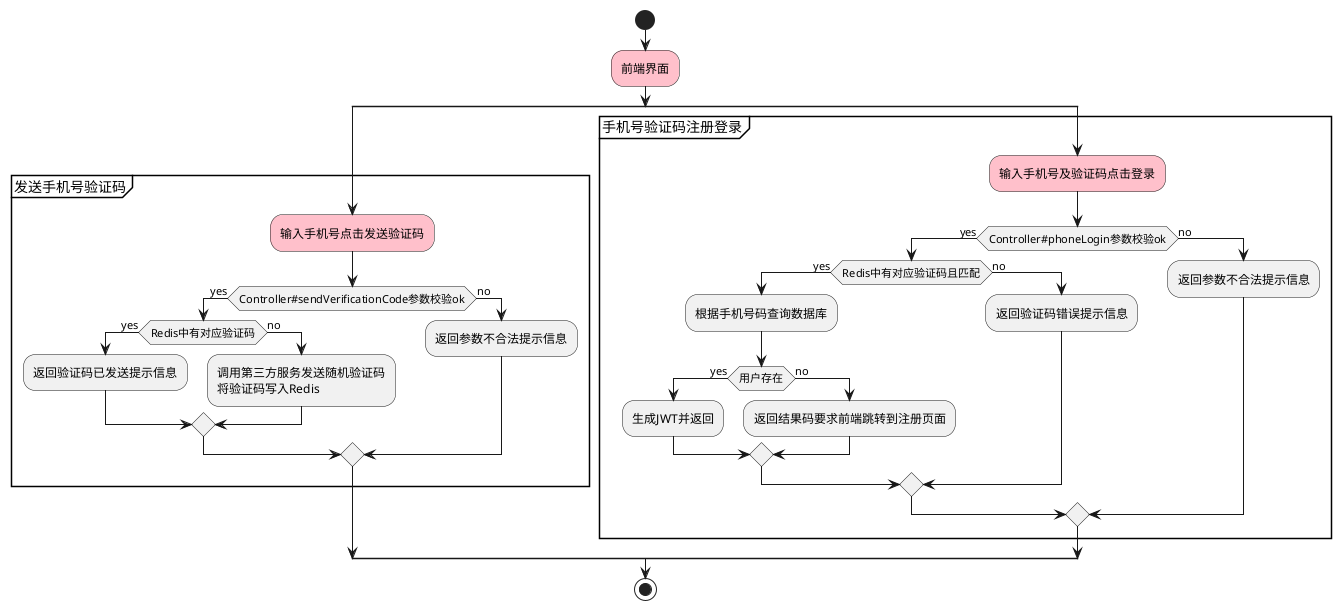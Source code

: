 @startuml
'https://plantuml.com/activity-diagram-beta
start
#pink:前端界面;
split
partition 发送手机号验证码 {
#pink:输入手机号点击发送验证码;
if (Controller#sendVerificationCode参数校验ok) then (yes)
if (Redis中有对应验证码) then (yes)
:返回验证码已发送提示信息;
else (no)
:调用第三方服务发送随机验证码
将验证码写入Redis;
endif
else (no)
:返回参数不合法提示信息;
endif
}
split again
partition 手机号验证码注册登录 {
#pink:输入手机号及验证码点击登录;
if (Controller#phoneLogin参数校验ok) then (yes)
if (Redis中有对应验证码且匹配) then (yes)
:根据手机号码查询数据库;
if (用户存在) then (yes)
:生成JWT并返回;
else (no)
:返回结果码要求前端跳转到注册页面;
endif
else (no)
:返回验证码错误提示信息;
endif
else (no)
:返回参数不合法提示信息;
endif
}
end split
stop
@enduml
